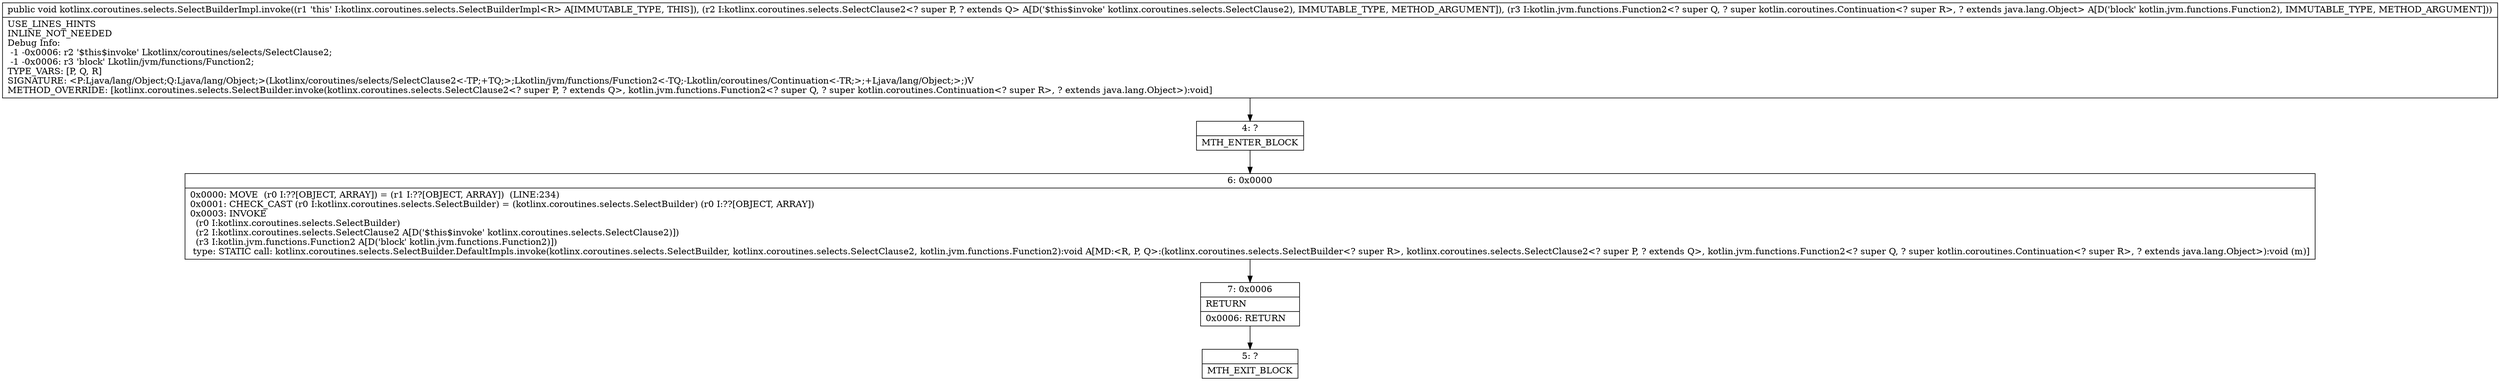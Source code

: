 digraph "CFG forkotlinx.coroutines.selects.SelectBuilderImpl.invoke(Lkotlinx\/coroutines\/selects\/SelectClause2;Lkotlin\/jvm\/functions\/Function2;)V" {
Node_4 [shape=record,label="{4\:\ ?|MTH_ENTER_BLOCK\l}"];
Node_6 [shape=record,label="{6\:\ 0x0000|0x0000: MOVE  (r0 I:??[OBJECT, ARRAY]) = (r1 I:??[OBJECT, ARRAY])  (LINE:234)\l0x0001: CHECK_CAST (r0 I:kotlinx.coroutines.selects.SelectBuilder) = (kotlinx.coroutines.selects.SelectBuilder) (r0 I:??[OBJECT, ARRAY]) \l0x0003: INVOKE  \l  (r0 I:kotlinx.coroutines.selects.SelectBuilder)\l  (r2 I:kotlinx.coroutines.selects.SelectClause2 A[D('$this$invoke' kotlinx.coroutines.selects.SelectClause2)])\l  (r3 I:kotlin.jvm.functions.Function2 A[D('block' kotlin.jvm.functions.Function2)])\l type: STATIC call: kotlinx.coroutines.selects.SelectBuilder.DefaultImpls.invoke(kotlinx.coroutines.selects.SelectBuilder, kotlinx.coroutines.selects.SelectClause2, kotlin.jvm.functions.Function2):void A[MD:\<R, P, Q\>:(kotlinx.coroutines.selects.SelectBuilder\<? super R\>, kotlinx.coroutines.selects.SelectClause2\<? super P, ? extends Q\>, kotlin.jvm.functions.Function2\<? super Q, ? super kotlin.coroutines.Continuation\<? super R\>, ? extends java.lang.Object\>):void (m)]\l}"];
Node_7 [shape=record,label="{7\:\ 0x0006|RETURN\l|0x0006: RETURN   \l}"];
Node_5 [shape=record,label="{5\:\ ?|MTH_EXIT_BLOCK\l}"];
MethodNode[shape=record,label="{public void kotlinx.coroutines.selects.SelectBuilderImpl.invoke((r1 'this' I:kotlinx.coroutines.selects.SelectBuilderImpl\<R\> A[IMMUTABLE_TYPE, THIS]), (r2 I:kotlinx.coroutines.selects.SelectClause2\<? super P, ? extends Q\> A[D('$this$invoke' kotlinx.coroutines.selects.SelectClause2), IMMUTABLE_TYPE, METHOD_ARGUMENT]), (r3 I:kotlin.jvm.functions.Function2\<? super Q, ? super kotlin.coroutines.Continuation\<? super R\>, ? extends java.lang.Object\> A[D('block' kotlin.jvm.functions.Function2), IMMUTABLE_TYPE, METHOD_ARGUMENT]))  | USE_LINES_HINTS\lINLINE_NOT_NEEDED\lDebug Info:\l  \-1 \-0x0006: r2 '$this$invoke' Lkotlinx\/coroutines\/selects\/SelectClause2;\l  \-1 \-0x0006: r3 'block' Lkotlin\/jvm\/functions\/Function2;\lTYPE_VARS: [P, Q, R]\lSIGNATURE: \<P:Ljava\/lang\/Object;Q:Ljava\/lang\/Object;\>(Lkotlinx\/coroutines\/selects\/SelectClause2\<\-TP;+TQ;\>;Lkotlin\/jvm\/functions\/Function2\<\-TQ;\-Lkotlin\/coroutines\/Continuation\<\-TR;\>;+Ljava\/lang\/Object;\>;)V\lMETHOD_OVERRIDE: [kotlinx.coroutines.selects.SelectBuilder.invoke(kotlinx.coroutines.selects.SelectClause2\<? super P, ? extends Q\>, kotlin.jvm.functions.Function2\<? super Q, ? super kotlin.coroutines.Continuation\<? super R\>, ? extends java.lang.Object\>):void]\l}"];
MethodNode -> Node_4;Node_4 -> Node_6;
Node_6 -> Node_7;
Node_7 -> Node_5;
}

